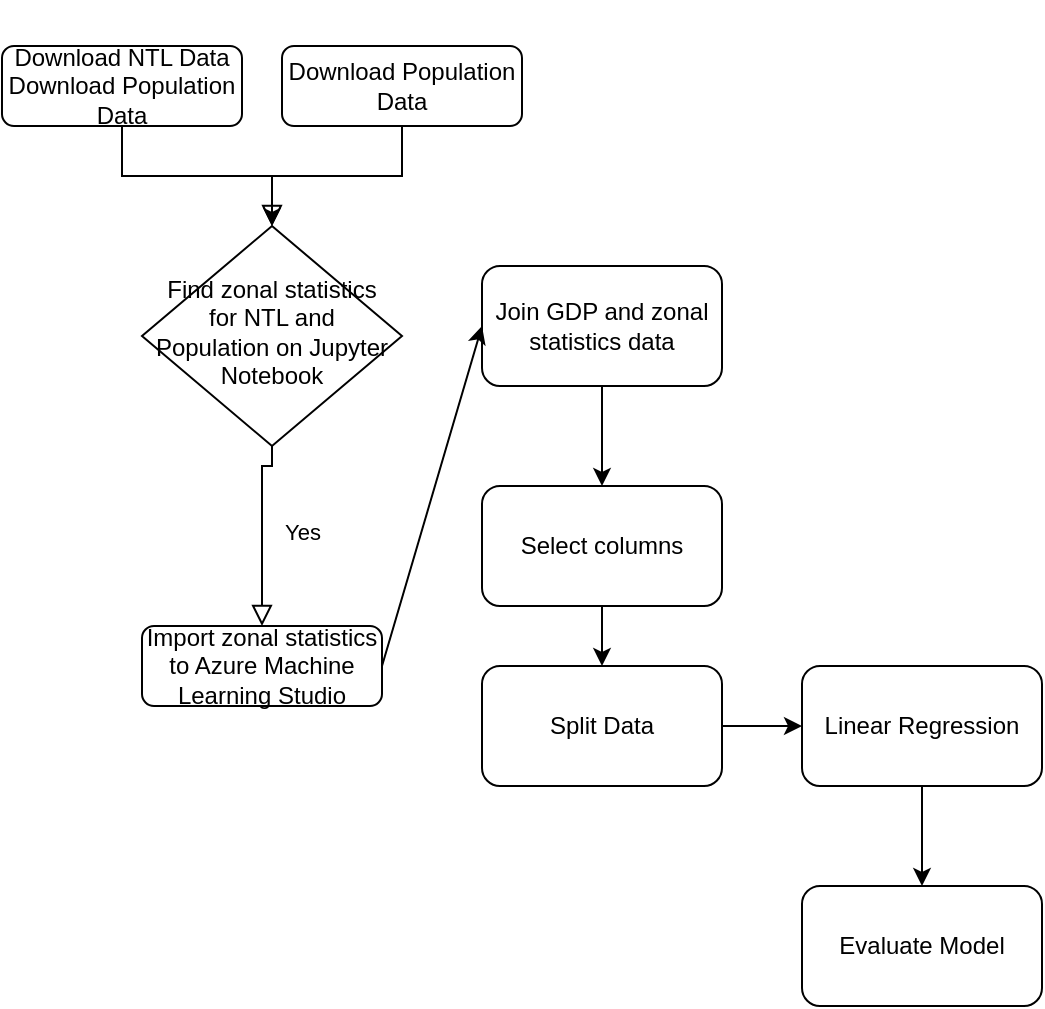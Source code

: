 <mxfile version="12.9.14" type="device"><diagram id="C5RBs43oDa-KdzZeNtuy" name="Page-1"><mxGraphModel dx="1038" dy="580" grid="1" gridSize="10" guides="1" tooltips="1" connect="1" arrows="1" fold="1" page="1" pageScale="1" pageWidth="827" pageHeight="1169" math="0" shadow="0"><root><mxCell id="WIyWlLk6GJQsqaUBKTNV-0"/><mxCell id="WIyWlLk6GJQsqaUBKTNV-1" parent="WIyWlLk6GJQsqaUBKTNV-0"/><mxCell id="WIyWlLk6GJQsqaUBKTNV-2" value="" style="rounded=0;html=1;jettySize=auto;orthogonalLoop=1;fontSize=11;endArrow=block;endFill=0;endSize=8;strokeWidth=1;shadow=0;labelBackgroundColor=none;edgeStyle=orthogonalEdgeStyle;" parent="WIyWlLk6GJQsqaUBKTNV-1" source="WIyWlLk6GJQsqaUBKTNV-3" target="WIyWlLk6GJQsqaUBKTNV-6" edge="1"><mxGeometry relative="1" as="geometry"/></mxCell><mxCell id="WIyWlLk6GJQsqaUBKTNV-3" value="Download NTL Data&lt;br&gt;Download Population Data" style="rounded=1;whiteSpace=wrap;html=1;fontSize=12;glass=0;strokeWidth=1;shadow=0;" parent="WIyWlLk6GJQsqaUBKTNV-1" vertex="1"><mxGeometry x="160" y="80" width="120" height="40" as="geometry"/></mxCell><mxCell id="WIyWlLk6GJQsqaUBKTNV-4" value="Yes" style="rounded=0;html=1;jettySize=auto;orthogonalLoop=1;fontSize=11;endArrow=block;endFill=0;endSize=8;strokeWidth=1;shadow=0;labelBackgroundColor=none;edgeStyle=orthogonalEdgeStyle;exitX=0.5;exitY=1;exitDx=0;exitDy=0;" parent="WIyWlLk6GJQsqaUBKTNV-1" source="WIyWlLk6GJQsqaUBKTNV-6" edge="1"><mxGeometry y="20" relative="1" as="geometry"><mxPoint as="offset"/><mxPoint x="290" y="370" as="targetPoint"/><Array as="points"><mxPoint x="295" y="290"/><mxPoint x="290" y="290"/></Array></mxGeometry></mxCell><mxCell id="WIyWlLk6GJQsqaUBKTNV-6" value="Find zonal statistics for NTL and Population on Jupyter Notebook" style="rhombus;whiteSpace=wrap;html=1;shadow=0;fontFamily=Helvetica;fontSize=12;align=center;strokeWidth=1;spacing=6;spacingTop=-4;" parent="WIyWlLk6GJQsqaUBKTNV-1" vertex="1"><mxGeometry x="230" y="170" width="130" height="110" as="geometry"/></mxCell><mxCell id="WIyWlLk6GJQsqaUBKTNV-11" value="Import zonal statistics to Azure Machine Learning Studio" style="rounded=1;whiteSpace=wrap;html=1;fontSize=12;glass=0;strokeWidth=1;shadow=0;" parent="WIyWlLk6GJQsqaUBKTNV-1" vertex="1"><mxGeometry x="230" y="370" width="120" height="40" as="geometry"/></mxCell><mxCell id="4Qxy1h-UALkr8wGOfdkT-2" style="edgeStyle=orthogonalEdgeStyle;rounded=0;orthogonalLoop=1;jettySize=auto;html=1;exitX=0.5;exitY=1;exitDx=0;exitDy=0;entryX=0.5;entryY=0;entryDx=0;entryDy=0;" parent="WIyWlLk6GJQsqaUBKTNV-1" source="4Qxy1h-UALkr8wGOfdkT-0" target="WIyWlLk6GJQsqaUBKTNV-6" edge="1"><mxGeometry relative="1" as="geometry"/></mxCell><mxCell id="4Qxy1h-UALkr8wGOfdkT-0" value="&#10;&#10;&lt;!--StartFragment--&gt;&lt;span style=&quot;font-family: Helvetica; font-size: 12px; font-style: normal; font-variant-ligatures: normal; font-variant-caps: normal; font-weight: 400; letter-spacing: normal; orphans: 2; text-align: center; text-indent: 0px; text-transform: none; widows: 2; word-spacing: 0px; -webkit-text-stroke-width: 0px; text-decoration-style: initial; text-decoration-color: initial; float: none; display: inline !important;&quot;&gt;Download Population Data&lt;/span&gt;&lt;!--EndFragment--&gt;&#10;&#10;" style="rounded=1;whiteSpace=wrap;html=1;" parent="WIyWlLk6GJQsqaUBKTNV-1" vertex="1"><mxGeometry x="300" y="80" width="120" height="40" as="geometry"/></mxCell><mxCell id="4Qxy1h-UALkr8wGOfdkT-10" style="edgeStyle=orthogonalEdgeStyle;rounded=0;orthogonalLoop=1;jettySize=auto;html=1;exitX=0.5;exitY=1;exitDx=0;exitDy=0;" parent="WIyWlLk6GJQsqaUBKTNV-1" source="4Qxy1h-UALkr8wGOfdkT-6" target="4Qxy1h-UALkr8wGOfdkT-8" edge="1"><mxGeometry relative="1" as="geometry"/></mxCell><mxCell id="4Qxy1h-UALkr8wGOfdkT-6" value="Join GDP and zonal statistics data" style="rounded=1;whiteSpace=wrap;html=1;" parent="WIyWlLk6GJQsqaUBKTNV-1" vertex="1"><mxGeometry x="400" y="190" width="120" height="60" as="geometry"/></mxCell><mxCell id="4Qxy1h-UALkr8wGOfdkT-7" value="" style="endArrow=classic;html=1;exitX=1;exitY=0.5;exitDx=0;exitDy=0;entryX=0;entryY=0.5;entryDx=0;entryDy=0;" parent="WIyWlLk6GJQsqaUBKTNV-1" source="WIyWlLk6GJQsqaUBKTNV-11" target="4Qxy1h-UALkr8wGOfdkT-6" edge="1"><mxGeometry width="50" height="50" relative="1" as="geometry"><mxPoint x="390" y="320" as="sourcePoint"/><mxPoint x="440" y="270" as="targetPoint"/></mxGeometry></mxCell><mxCell id="4Qxy1h-UALkr8wGOfdkT-14" style="edgeStyle=orthogonalEdgeStyle;rounded=0;orthogonalLoop=1;jettySize=auto;html=1;exitX=0.5;exitY=1;exitDx=0;exitDy=0;entryX=0.5;entryY=0;entryDx=0;entryDy=0;" parent="WIyWlLk6GJQsqaUBKTNV-1" source="4Qxy1h-UALkr8wGOfdkT-8" target="4Qxy1h-UALkr8wGOfdkT-11" edge="1"><mxGeometry relative="1" as="geometry"/></mxCell><mxCell id="4Qxy1h-UALkr8wGOfdkT-8" value="Select columns" style="rounded=1;whiteSpace=wrap;html=1;" parent="WIyWlLk6GJQsqaUBKTNV-1" vertex="1"><mxGeometry x="400" y="300" width="120" height="60" as="geometry"/></mxCell><mxCell id="4Qxy1h-UALkr8wGOfdkT-15" style="edgeStyle=orthogonalEdgeStyle;rounded=0;orthogonalLoop=1;jettySize=auto;html=1;exitX=1;exitY=0.5;exitDx=0;exitDy=0;entryX=0;entryY=0.5;entryDx=0;entryDy=0;" parent="WIyWlLk6GJQsqaUBKTNV-1" source="4Qxy1h-UALkr8wGOfdkT-11" target="4Qxy1h-UALkr8wGOfdkT-12" edge="1"><mxGeometry relative="1" as="geometry"/></mxCell><mxCell id="4Qxy1h-UALkr8wGOfdkT-11" value="Split Data" style="rounded=1;whiteSpace=wrap;html=1;" parent="WIyWlLk6GJQsqaUBKTNV-1" vertex="1"><mxGeometry x="400" y="390" width="120" height="60" as="geometry"/></mxCell><mxCell id="4Qxy1h-UALkr8wGOfdkT-16" style="edgeStyle=orthogonalEdgeStyle;rounded=0;orthogonalLoop=1;jettySize=auto;html=1;exitX=0.5;exitY=1;exitDx=0;exitDy=0;entryX=0.5;entryY=0;entryDx=0;entryDy=0;" parent="WIyWlLk6GJQsqaUBKTNV-1" source="4Qxy1h-UALkr8wGOfdkT-12" target="4Qxy1h-UALkr8wGOfdkT-13" edge="1"><mxGeometry relative="1" as="geometry"/></mxCell><mxCell id="4Qxy1h-UALkr8wGOfdkT-12" value="Linear Regression" style="rounded=1;whiteSpace=wrap;html=1;" parent="WIyWlLk6GJQsqaUBKTNV-1" vertex="1"><mxGeometry x="560" y="390" width="120" height="60" as="geometry"/></mxCell><mxCell id="4Qxy1h-UALkr8wGOfdkT-13" value="Evaluate Model" style="rounded=1;whiteSpace=wrap;html=1;" parent="WIyWlLk6GJQsqaUBKTNV-1" vertex="1"><mxGeometry x="560" y="500" width="120" height="60" as="geometry"/></mxCell></root></mxGraphModel></diagram></mxfile>